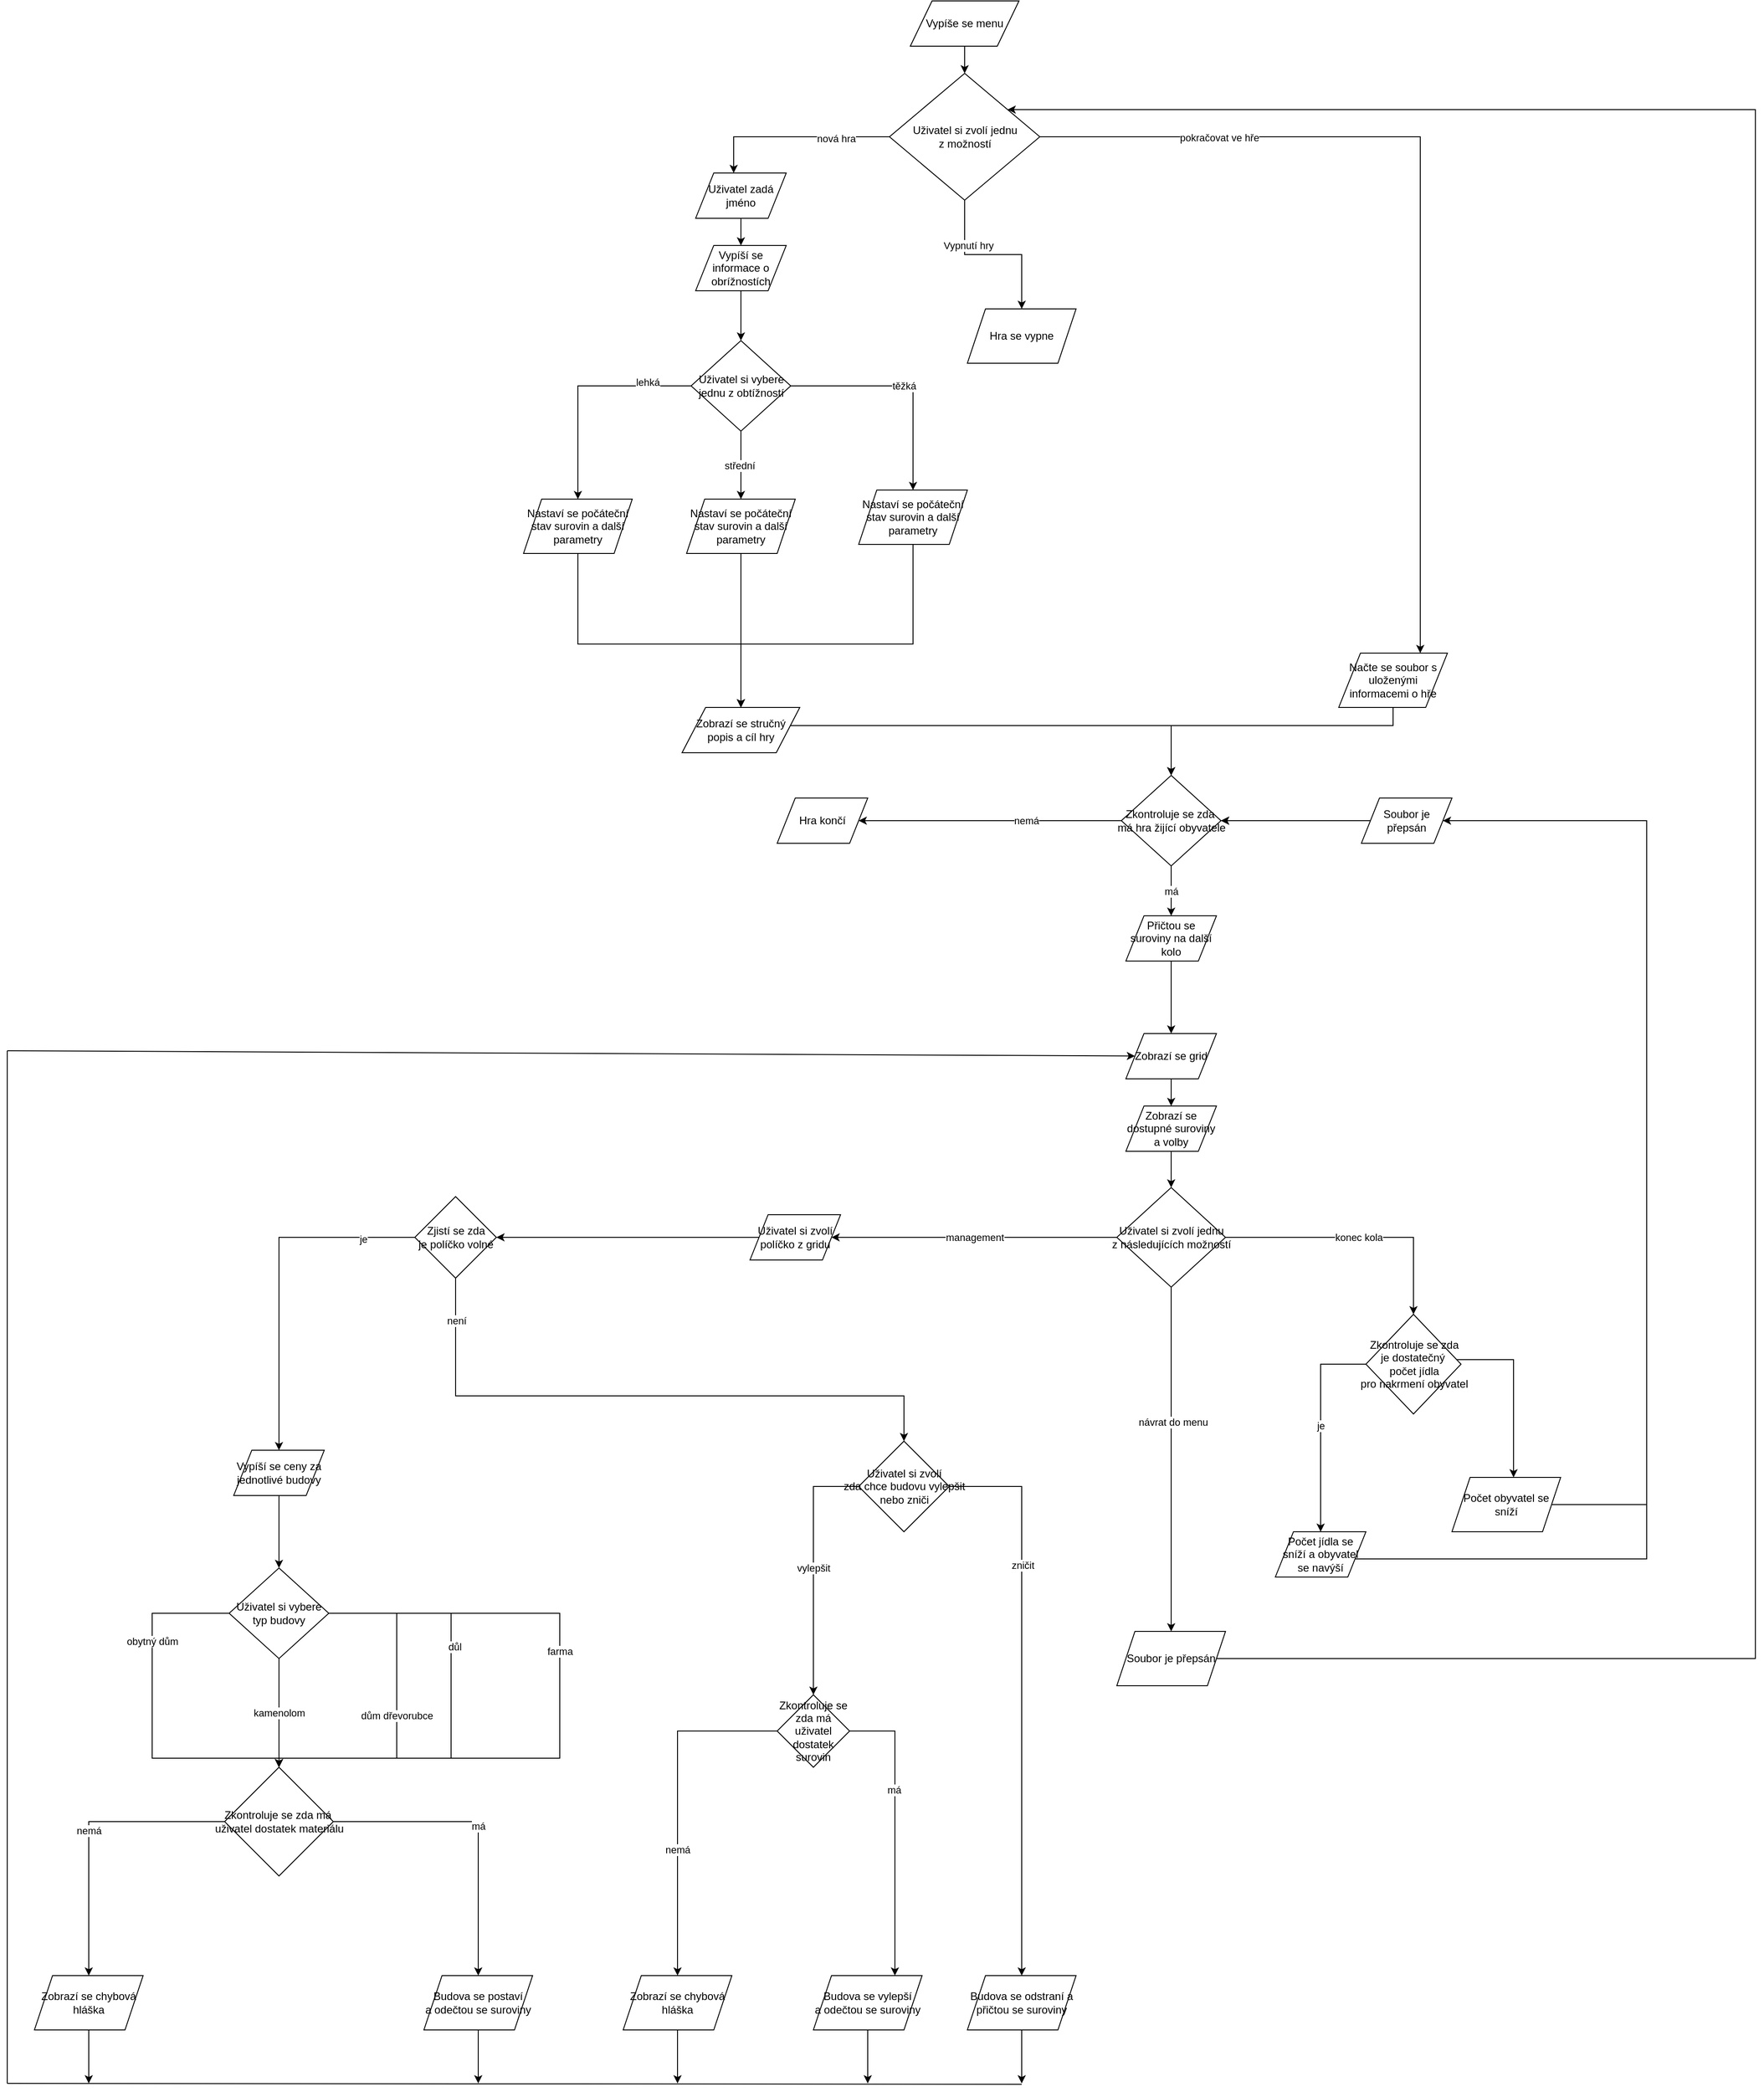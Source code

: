 <mxfile version="17.4.0" type="onedrive"><diagram id="-V64VleflCzfER40LrbM" name="Page-1"><mxGraphModel grid="1" page="1" gridSize="10" guides="1" tooltips="1" connect="1" arrows="1" fold="1" pageScale="1" pageWidth="3300" pageHeight="4681" math="0" shadow="0"><root><mxCell id="0"/><mxCell id="1" parent="0"/><mxCell id="4U4N1e3NeVSAk57nf9X2-1" style="edgeStyle=orthogonalEdgeStyle;rounded=0;orthogonalLoop=1;jettySize=auto;html=1;entryX=0.5;entryY=0;entryDx=0;entryDy=0;" edge="1" parent="1" source="4U4N1e3NeVSAk57nf9X2-2" target="4U4N1e3NeVSAk57nf9X2-9"><mxGeometry relative="1" as="geometry"/></mxCell><mxCell id="4U4N1e3NeVSAk57nf9X2-2" value="Vypíše se menu" style="shape=parallelogram;perimeter=parallelogramPerimeter;whiteSpace=wrap;html=1;dashed=0;" vertex="1" parent="1"><mxGeometry x="1057" y="41" width="120" height="50" as="geometry"/></mxCell><mxCell id="4U4N1e3NeVSAk57nf9X2-3" style="edgeStyle=orthogonalEdgeStyle;rounded=0;orthogonalLoop=1;jettySize=auto;html=1;entryX=0.75;entryY=0;entryDx=0;entryDy=0;" edge="1" parent="1" source="4U4N1e3NeVSAk57nf9X2-9" target="4U4N1e3NeVSAk57nf9X2-11"><mxGeometry relative="1" as="geometry"/></mxCell><mxCell id="4U4N1e3NeVSAk57nf9X2-4" value="pokračovat ve hře" style="edgeLabel;html=1;align=center;verticalAlign=middle;resizable=0;points=[];" connectable="0" vertex="1" parent="4U4N1e3NeVSAk57nf9X2-3"><mxGeometry x="-0.6" y="-1" relative="1" as="geometry"><mxPoint as="offset"/></mxGeometry></mxCell><mxCell id="4U4N1e3NeVSAk57nf9X2-5" style="edgeStyle=orthogonalEdgeStyle;rounded=0;orthogonalLoop=1;jettySize=auto;html=1;entryX=0.42;entryY=0;entryDx=0;entryDy=0;entryPerimeter=0;" edge="1" parent="1" source="4U4N1e3NeVSAk57nf9X2-9" target="4U4N1e3NeVSAk57nf9X2-13"><mxGeometry relative="1" as="geometry"/></mxCell><mxCell id="4U4N1e3NeVSAk57nf9X2-6" value="nová hra" style="edgeLabel;html=1;align=center;verticalAlign=middle;resizable=0;points=[];" connectable="0" vertex="1" parent="4U4N1e3NeVSAk57nf9X2-5"><mxGeometry x="-0.443" y="2" relative="1" as="geometry"><mxPoint as="offset"/></mxGeometry></mxCell><mxCell id="4U4N1e3NeVSAk57nf9X2-7" value="" style="edgeStyle=orthogonalEdgeStyle;rounded=0;orthogonalLoop=1;jettySize=auto;html=1;startArrow=none;startFill=0;endArrow=classic;endFill=1;" edge="1" parent="1" source="4U4N1e3NeVSAk57nf9X2-9" target="4U4N1e3NeVSAk57nf9X2-96"><mxGeometry relative="1" as="geometry"/></mxCell><mxCell id="4U4N1e3NeVSAk57nf9X2-8" value="Vypnutí hry" style="edgeLabel;html=1;align=center;verticalAlign=middle;resizable=0;points=[];" connectable="0" vertex="1" parent="4U4N1e3NeVSAk57nf9X2-7"><mxGeometry x="-0.454" y="4" relative="1" as="geometry"><mxPoint as="offset"/></mxGeometry></mxCell><mxCell id="4U4N1e3NeVSAk57nf9X2-9" value="Uživatel si zvolí jednu&lt;br&gt;z možností" style="shape=rhombus;html=1;dashed=0;whitespace=wrap;perimeter=rhombusPerimeter;" vertex="1" parent="1"><mxGeometry x="1034" y="121" width="166" height="140" as="geometry"/></mxCell><mxCell id="4U4N1e3NeVSAk57nf9X2-10" style="edgeStyle=orthogonalEdgeStyle;rounded=0;orthogonalLoop=1;jettySize=auto;html=1;entryX=0.5;entryY=0;entryDx=0;entryDy=0;" edge="1" parent="1" source="4U4N1e3NeVSAk57nf9X2-11" target="4U4N1e3NeVSAk57nf9X2-42"><mxGeometry relative="1" as="geometry"><Array as="points"><mxPoint x="1590" y="841"/><mxPoint x="1345" y="841"/></Array></mxGeometry></mxCell><mxCell id="4U4N1e3NeVSAk57nf9X2-11" value="Načte se soubor s uloženými informacemi o hře" style="shape=parallelogram;perimeter=parallelogramPerimeter;whiteSpace=wrap;html=1;dashed=0;" vertex="1" parent="1"><mxGeometry x="1530" y="761" width="120" height="60" as="geometry"/></mxCell><mxCell id="4U4N1e3NeVSAk57nf9X2-12" value="" style="edgeStyle=orthogonalEdgeStyle;rounded=0;orthogonalLoop=1;jettySize=auto;html=1;" edge="1" parent="1" source="4U4N1e3NeVSAk57nf9X2-13" target="4U4N1e3NeVSAk57nf9X2-29"><mxGeometry relative="1" as="geometry"/></mxCell><mxCell id="4U4N1e3NeVSAk57nf9X2-13" value="Uživatel zadá jméno" style="shape=parallelogram;perimeter=parallelogramPerimeter;whiteSpace=wrap;html=1;dashed=0;" vertex="1" parent="1"><mxGeometry x="820" y="231" width="100" height="50" as="geometry"/></mxCell><mxCell id="4U4N1e3NeVSAk57nf9X2-14" style="edgeStyle=orthogonalEdgeStyle;rounded=0;orthogonalLoop=1;jettySize=auto;html=1;" edge="1" parent="1" source="4U4N1e3NeVSAk57nf9X2-15" target="4U4N1e3NeVSAk57nf9X2-22"><mxGeometry relative="1" as="geometry"/></mxCell><mxCell id="4U4N1e3NeVSAk57nf9X2-15" value="Zobrazí se dostupné suroviny a volby" style="shape=parallelogram;perimeter=parallelogramPerimeter;whiteSpace=wrap;html=1;dashed=0;" vertex="1" parent="1"><mxGeometry x="1295" y="1261" width="100" height="50" as="geometry"/></mxCell><mxCell id="4U4N1e3NeVSAk57nf9X2-16" style="edgeStyle=orthogonalEdgeStyle;rounded=0;orthogonalLoop=1;jettySize=auto;html=1;" edge="1" parent="1" source="4U4N1e3NeVSAk57nf9X2-17" target="4U4N1e3NeVSAk57nf9X2-42"><mxGeometry relative="1" as="geometry"><Array as="points"><mxPoint x="1345" y="841"/></Array></mxGeometry></mxCell><mxCell id="4U4N1e3NeVSAk57nf9X2-17" value="Zobrazí se stručný popis a cíl hry" style="shape=parallelogram;perimeter=parallelogramPerimeter;whiteSpace=wrap;html=1;dashed=0;" vertex="1" parent="1"><mxGeometry x="805" y="821" width="130" height="50" as="geometry"/></mxCell><mxCell id="4U4N1e3NeVSAk57nf9X2-18" value="konec kola" style="edgeStyle=orthogonalEdgeStyle;rounded=0;orthogonalLoop=1;jettySize=auto;html=1;entryX=0.5;entryY=0;entryDx=0;entryDy=0;" edge="1" parent="1" source="4U4N1e3NeVSAk57nf9X2-22" target="4U4N1e3NeVSAk57nf9X2-38"><mxGeometry relative="1" as="geometry"/></mxCell><mxCell id="4U4N1e3NeVSAk57nf9X2-19" value="management" style="edgeStyle=orthogonalEdgeStyle;rounded=0;orthogonalLoop=1;jettySize=auto;html=1;" edge="1" parent="1" source="4U4N1e3NeVSAk57nf9X2-22" target="4U4N1e3NeVSAk57nf9X2-71"><mxGeometry relative="1" as="geometry"/></mxCell><mxCell id="4U4N1e3NeVSAk57nf9X2-20" value="" style="edgeStyle=orthogonalEdgeStyle;rounded=0;orthogonalLoop=1;jettySize=auto;html=1;startArrow=none;startFill=0;endArrow=classic;endFill=1;" edge="1" parent="1" source="4U4N1e3NeVSAk57nf9X2-22" target="4U4N1e3NeVSAk57nf9X2-95"><mxGeometry relative="1" as="geometry"/></mxCell><mxCell id="4U4N1e3NeVSAk57nf9X2-21" value="návrat do menu" style="edgeLabel;html=1;align=center;verticalAlign=middle;resizable=0;points=[];" connectable="0" vertex="1" parent="4U4N1e3NeVSAk57nf9X2-20"><mxGeometry x="-0.219" y="2" relative="1" as="geometry"><mxPoint as="offset"/></mxGeometry></mxCell><mxCell id="4U4N1e3NeVSAk57nf9X2-22" value="Uživatel si zvolí jednu &lt;br&gt;z následujících možností" style="shape=rhombus;html=1;dashed=0;whitespace=wrap;perimeter=rhombusPerimeter;" vertex="1" parent="1"><mxGeometry x="1285" y="1351" width="120" height="110" as="geometry"/></mxCell><mxCell id="4U4N1e3NeVSAk57nf9X2-23" value="střední&amp;nbsp;" style="edgeStyle=orthogonalEdgeStyle;rounded=0;orthogonalLoop=1;jettySize=auto;html=1;" edge="1" parent="1" source="4U4N1e3NeVSAk57nf9X2-27" target="4U4N1e3NeVSAk57nf9X2-31"><mxGeometry relative="1" as="geometry"/></mxCell><mxCell id="4U4N1e3NeVSAk57nf9X2-24" value="těžká" style="edgeStyle=orthogonalEdgeStyle;rounded=0;orthogonalLoop=1;jettySize=auto;html=1;" edge="1" parent="1" source="4U4N1e3NeVSAk57nf9X2-27" target="4U4N1e3NeVSAk57nf9X2-33"><mxGeometry relative="1" as="geometry"/></mxCell><mxCell id="4U4N1e3NeVSAk57nf9X2-25" value="" style="edgeStyle=orthogonalEdgeStyle;rounded=0;orthogonalLoop=1;jettySize=auto;html=1;" edge="1" parent="1" source="4U4N1e3NeVSAk57nf9X2-27" target="4U4N1e3NeVSAk57nf9X2-35"><mxGeometry relative="1" as="geometry"/></mxCell><mxCell id="4U4N1e3NeVSAk57nf9X2-26" value="lehká" style="edgeLabel;html=1;align=center;verticalAlign=middle;resizable=0;points=[];" connectable="0" vertex="1" parent="4U4N1e3NeVSAk57nf9X2-25"><mxGeometry x="-0.616" y="-4" relative="1" as="geometry"><mxPoint as="offset"/></mxGeometry></mxCell><mxCell id="4U4N1e3NeVSAk57nf9X2-27" value="Uživatel si vybere&lt;br&gt;jednu z obtížností" style="shape=rhombus;html=1;dashed=0;whitespace=wrap;perimeter=rhombusPerimeter;" vertex="1" parent="1"><mxGeometry x="815" y="416" width="110" height="100" as="geometry"/></mxCell><mxCell id="4U4N1e3NeVSAk57nf9X2-28" style="edgeStyle=orthogonalEdgeStyle;rounded=0;orthogonalLoop=1;jettySize=auto;html=1;entryX=0.5;entryY=0;entryDx=0;entryDy=0;" edge="1" parent="1" source="4U4N1e3NeVSAk57nf9X2-29" target="4U4N1e3NeVSAk57nf9X2-27"><mxGeometry relative="1" as="geometry"/></mxCell><mxCell id="4U4N1e3NeVSAk57nf9X2-29" value="Vypíší se informace o obrížnostích" style="shape=parallelogram;perimeter=parallelogramPerimeter;whiteSpace=wrap;html=1;dashed=0;" vertex="1" parent="1"><mxGeometry x="820" y="311" width="100" height="50" as="geometry"/></mxCell><mxCell id="4U4N1e3NeVSAk57nf9X2-30" style="edgeStyle=orthogonalEdgeStyle;rounded=0;orthogonalLoop=1;jettySize=auto;html=1;" edge="1" parent="1" source="4U4N1e3NeVSAk57nf9X2-31" target="4U4N1e3NeVSAk57nf9X2-17"><mxGeometry relative="1" as="geometry"/></mxCell><mxCell id="4U4N1e3NeVSAk57nf9X2-31" value="&lt;span&gt;Nastaví se počáteční stav surovin a další parametry&lt;/span&gt;" style="shape=parallelogram;perimeter=parallelogramPerimeter;whiteSpace=wrap;html=1;fixedSize=1;dashed=0;" vertex="1" parent="1"><mxGeometry x="810" y="591" width="120" height="60" as="geometry"/></mxCell><mxCell id="4U4N1e3NeVSAk57nf9X2-32" style="edgeStyle=orthogonalEdgeStyle;rounded=0;orthogonalLoop=1;jettySize=auto;html=1;entryX=0.5;entryY=0;entryDx=0;entryDy=0;" edge="1" parent="1" source="4U4N1e3NeVSAk57nf9X2-33" target="4U4N1e3NeVSAk57nf9X2-17"><mxGeometry relative="1" as="geometry"><Array as="points"><mxPoint x="1060" y="751"/><mxPoint x="870" y="751"/></Array></mxGeometry></mxCell><mxCell id="4U4N1e3NeVSAk57nf9X2-33" value="&lt;span&gt;Nastaví se počáteční stav surovin a další parametry&lt;/span&gt;" style="shape=parallelogram;perimeter=parallelogramPerimeter;whiteSpace=wrap;html=1;fixedSize=1;dashed=0;" vertex="1" parent="1"><mxGeometry x="1000" y="581" width="120" height="60" as="geometry"/></mxCell><mxCell id="4U4N1e3NeVSAk57nf9X2-34" style="edgeStyle=orthogonalEdgeStyle;rounded=0;orthogonalLoop=1;jettySize=auto;html=1;" edge="1" parent="1" source="4U4N1e3NeVSAk57nf9X2-35" target="4U4N1e3NeVSAk57nf9X2-17"><mxGeometry relative="1" as="geometry"><Array as="points"><mxPoint x="690" y="751"/><mxPoint x="870" y="751"/></Array></mxGeometry></mxCell><mxCell id="4U4N1e3NeVSAk57nf9X2-35" value="Nastaví se počáteční stav surovin a další parametry" style="shape=parallelogram;perimeter=parallelogramPerimeter;whiteSpace=wrap;html=1;fixedSize=1;dashed=0;" vertex="1" parent="1"><mxGeometry x="630" y="591" width="120" height="60" as="geometry"/></mxCell><mxCell id="4U4N1e3NeVSAk57nf9X2-36" value="je" style="edgeStyle=orthogonalEdgeStyle;rounded=0;orthogonalLoop=1;jettySize=auto;html=1;" edge="1" parent="1" source="4U4N1e3NeVSAk57nf9X2-38" target="4U4N1e3NeVSAk57nf9X2-47"><mxGeometry relative="1" as="geometry"><Array as="points"><mxPoint x="1510" y="1546"/></Array></mxGeometry></mxCell><mxCell id="4U4N1e3NeVSAk57nf9X2-37" value="" style="edgeStyle=orthogonalEdgeStyle;rounded=0;orthogonalLoop=1;jettySize=auto;html=1;" edge="1" parent="1" source="4U4N1e3NeVSAk57nf9X2-38" target="4U4N1e3NeVSAk57nf9X2-49"><mxGeometry relative="1" as="geometry"><Array as="points"><mxPoint x="1723" y="1541"/></Array></mxGeometry></mxCell><mxCell id="4U4N1e3NeVSAk57nf9X2-38" value="Zkontroluje se zda &lt;br&gt;je dostatečný&amp;nbsp;&lt;br&gt;počet jídla&lt;br&gt;pro nakrmení obyvatel" style="shape=rhombus;html=1;dashed=0;whitespace=wrap;perimeter=rhombusPerimeter;" vertex="1" parent="1"><mxGeometry x="1560" y="1491" width="105" height="110" as="geometry"/></mxCell><mxCell id="4U4N1e3NeVSAk57nf9X2-39" style="edgeStyle=orthogonalEdgeStyle;rounded=0;orthogonalLoop=1;jettySize=auto;html=1;entryX=1;entryY=0.5;entryDx=0;entryDy=0;" edge="1" parent="1" source="4U4N1e3NeVSAk57nf9X2-42" target="4U4N1e3NeVSAk57nf9X2-43"><mxGeometry relative="1" as="geometry"/></mxCell><mxCell id="4U4N1e3NeVSAk57nf9X2-40" value="nemá" style="edgeLabel;html=1;align=center;verticalAlign=middle;resizable=0;points=[];" connectable="0" vertex="1" parent="4U4N1e3NeVSAk57nf9X2-39"><mxGeometry x="-0.275" relative="1" as="geometry"><mxPoint as="offset"/></mxGeometry></mxCell><mxCell id="4U4N1e3NeVSAk57nf9X2-41" value="má" style="edgeStyle=orthogonalEdgeStyle;rounded=0;orthogonalLoop=1;jettySize=auto;html=1;" edge="1" parent="1" source="4U4N1e3NeVSAk57nf9X2-42" target="4U4N1e3NeVSAk57nf9X2-51"><mxGeometry relative="1" as="geometry"/></mxCell><mxCell id="4U4N1e3NeVSAk57nf9X2-42" value="Zkontroluje se zda&amp;nbsp;&lt;br&gt;má hra žijící obyvatele" style="shape=rhombus;html=1;dashed=0;whitespace=wrap;perimeter=rhombusPerimeter;" vertex="1" parent="1"><mxGeometry x="1290" y="896" width="110" height="100" as="geometry"/></mxCell><mxCell id="4U4N1e3NeVSAk57nf9X2-43" value="Hra končí" style="shape=parallelogram;perimeter=parallelogramPerimeter;whiteSpace=wrap;html=1;dashed=0;" vertex="1" parent="1"><mxGeometry x="910" y="921" width="100" height="50" as="geometry"/></mxCell><mxCell id="4U4N1e3NeVSAk57nf9X2-44" style="edgeStyle=orthogonalEdgeStyle;rounded=0;orthogonalLoop=1;jettySize=auto;html=1;" edge="1" parent="1" source="4U4N1e3NeVSAk57nf9X2-45" target="4U4N1e3NeVSAk57nf9X2-15"><mxGeometry relative="1" as="geometry"/></mxCell><mxCell id="4U4N1e3NeVSAk57nf9X2-45" value="Zobrazí se grid" style="shape=parallelogram;perimeter=parallelogramPerimeter;whiteSpace=wrap;html=1;dashed=0;" vertex="1" parent="1"><mxGeometry x="1295" y="1181" width="100" height="50" as="geometry"/></mxCell><mxCell id="4U4N1e3NeVSAk57nf9X2-46" style="edgeStyle=orthogonalEdgeStyle;rounded=0;orthogonalLoop=1;jettySize=auto;html=1;startArrow=none;startFill=0;endArrow=classic;endFill=1;" edge="1" parent="1" source="4U4N1e3NeVSAk57nf9X2-47" target="4U4N1e3NeVSAk57nf9X2-42"><mxGeometry relative="1" as="geometry"><Array as="points"><mxPoint x="1870" y="1761"/><mxPoint x="1870" y="946"/></Array></mxGeometry></mxCell><mxCell id="4U4N1e3NeVSAk57nf9X2-47" value="Počet jídla se sníží a obyvatel se navýší" style="shape=parallelogram;perimeter=parallelogramPerimeter;whiteSpace=wrap;html=1;dashed=0;" vertex="1" parent="1"><mxGeometry x="1460" y="1731" width="100" height="50" as="geometry"/></mxCell><mxCell id="4U4N1e3NeVSAk57nf9X2-48" style="edgeStyle=orthogonalEdgeStyle;rounded=0;orthogonalLoop=1;jettySize=auto;html=1;endArrow=classic;endFill=1;startArrow=none;startFill=0;" edge="1" parent="1" source="4U4N1e3NeVSAk57nf9X2-49" target="4U4N1e3NeVSAk57nf9X2-93"><mxGeometry relative="1" as="geometry"><Array as="points"><mxPoint x="1870" y="1701"/><mxPoint x="1870" y="946"/></Array></mxGeometry></mxCell><mxCell id="4U4N1e3NeVSAk57nf9X2-49" value="Počet obyvatel se sníží" style="shape=parallelogram;perimeter=parallelogramPerimeter;whiteSpace=wrap;html=1;fixedSize=1;dashed=0;" vertex="1" parent="1"><mxGeometry x="1655" y="1671" width="120" height="60" as="geometry"/></mxCell><mxCell id="4U4N1e3NeVSAk57nf9X2-50" style="edgeStyle=orthogonalEdgeStyle;rounded=0;orthogonalLoop=1;jettySize=auto;html=1;" edge="1" parent="1" source="4U4N1e3NeVSAk57nf9X2-51" target="4U4N1e3NeVSAk57nf9X2-45"><mxGeometry relative="1" as="geometry"/></mxCell><mxCell id="4U4N1e3NeVSAk57nf9X2-51" value="Přičtou se suroviny na další kolo" style="shape=parallelogram;perimeter=parallelogramPerimeter;whiteSpace=wrap;html=1;dashed=0;" vertex="1" parent="1"><mxGeometry x="1295" y="1051" width="100" height="50" as="geometry"/></mxCell><mxCell id="4U4N1e3NeVSAk57nf9X2-52" style="edgeStyle=orthogonalEdgeStyle;rounded=0;orthogonalLoop=1;jettySize=auto;html=1;" edge="1" parent="1" source="4U4N1e3NeVSAk57nf9X2-60" target="4U4N1e3NeVSAk57nf9X2-63"><mxGeometry relative="1" as="geometry"><Array as="points"><mxPoint x="220" y="1821"/><mxPoint x="220" y="1981"/><mxPoint x="360" y="1981"/></Array></mxGeometry></mxCell><mxCell id="4U4N1e3NeVSAk57nf9X2-53" value="obytný dům" style="edgeLabel;html=1;align=center;verticalAlign=middle;resizable=0;points=[];" connectable="0" vertex="1" parent="4U4N1e3NeVSAk57nf9X2-52"><mxGeometry x="-0.416" relative="1" as="geometry"><mxPoint as="offset"/></mxGeometry></mxCell><mxCell id="4U4N1e3NeVSAk57nf9X2-54" value="kamenolom" style="edgeStyle=orthogonalEdgeStyle;rounded=0;orthogonalLoop=1;jettySize=auto;html=1;" edge="1" parent="1" source="4U4N1e3NeVSAk57nf9X2-60" target="4U4N1e3NeVSAk57nf9X2-63"><mxGeometry relative="1" as="geometry"/></mxCell><mxCell id="4U4N1e3NeVSAk57nf9X2-55" style="edgeStyle=orthogonalEdgeStyle;rounded=0;orthogonalLoop=1;jettySize=auto;html=1;" edge="1" parent="1" source="4U4N1e3NeVSAk57nf9X2-60" target="4U4N1e3NeVSAk57nf9X2-63"><mxGeometry relative="1" as="geometry"><Array as="points"><mxPoint x="670" y="1821"/><mxPoint x="670" y="1981"/><mxPoint x="360" y="1981"/></Array></mxGeometry></mxCell><mxCell id="4U4N1e3NeVSAk57nf9X2-56" value="farma" style="edgeLabel;html=1;align=center;verticalAlign=middle;resizable=0;points=[];" connectable="0" vertex="1" parent="4U4N1e3NeVSAk57nf9X2-55"><mxGeometry x="-0.192" relative="1" as="geometry"><mxPoint as="offset"/></mxGeometry></mxCell><mxCell id="4U4N1e3NeVSAk57nf9X2-57" value="dům dřevorubce" style="edgeStyle=orthogonalEdgeStyle;rounded=0;orthogonalLoop=1;jettySize=auto;html=1;" edge="1" parent="1" source="4U4N1e3NeVSAk57nf9X2-60" target="4U4N1e3NeVSAk57nf9X2-63"><mxGeometry relative="1" as="geometry"><Array as="points"><mxPoint x="490" y="1821"/><mxPoint x="490" y="1981"/><mxPoint x="360" y="1981"/></Array></mxGeometry></mxCell><mxCell id="4U4N1e3NeVSAk57nf9X2-58" style="edgeStyle=orthogonalEdgeStyle;rounded=0;orthogonalLoop=1;jettySize=auto;html=1;" edge="1" parent="1" source="4U4N1e3NeVSAk57nf9X2-60" target="4U4N1e3NeVSAk57nf9X2-63"><mxGeometry relative="1" as="geometry"><Array as="points"><mxPoint x="550" y="1821"/><mxPoint x="550" y="1981"/><mxPoint x="360" y="1981"/></Array></mxGeometry></mxCell><mxCell id="4U4N1e3NeVSAk57nf9X2-59" value="důl" style="edgeLabel;html=1;align=center;verticalAlign=middle;resizable=0;points=[];" connectable="0" vertex="1" parent="4U4N1e3NeVSAk57nf9X2-58"><mxGeometry x="-0.308" y="4" relative="1" as="geometry"><mxPoint as="offset"/></mxGeometry></mxCell><mxCell id="4U4N1e3NeVSAk57nf9X2-60" value="Uživatel si vybere typ budovy" style="rhombus;whiteSpace=wrap;html=1;dashed=0;" vertex="1" parent="1"><mxGeometry x="305" y="1771" width="110" height="100" as="geometry"/></mxCell><mxCell id="4U4N1e3NeVSAk57nf9X2-61" value="má" style="edgeStyle=orthogonalEdgeStyle;rounded=0;orthogonalLoop=1;jettySize=auto;html=1;" edge="1" parent="1" source="4U4N1e3NeVSAk57nf9X2-63" target="4U4N1e3NeVSAk57nf9X2-67"><mxGeometry relative="1" as="geometry"/></mxCell><mxCell id="4U4N1e3NeVSAk57nf9X2-62" value="nemá" style="edgeStyle=orthogonalEdgeStyle;rounded=0;orthogonalLoop=1;jettySize=auto;html=1;" edge="1" parent="1" source="4U4N1e3NeVSAk57nf9X2-63" target="4U4N1e3NeVSAk57nf9X2-69"><mxGeometry relative="1" as="geometry"/></mxCell><mxCell id="4U4N1e3NeVSAk57nf9X2-63" value="Zkontroluje se zda má&amp;nbsp;&lt;br&gt;uživatel dostatek materiálu" style="shape=rhombus;html=1;dashed=0;whitespace=wrap;perimeter=rhombusPerimeter;direction=south;" vertex="1" parent="1"><mxGeometry x="300" y="1991" width="120" height="120" as="geometry"/></mxCell><mxCell id="4U4N1e3NeVSAk57nf9X2-64" style="edgeStyle=orthogonalEdgeStyle;rounded=0;orthogonalLoop=1;jettySize=auto;html=1;" edge="1" parent="1" source="4U4N1e3NeVSAk57nf9X2-65" target="4U4N1e3NeVSAk57nf9X2-60"><mxGeometry relative="1" as="geometry"/></mxCell><mxCell id="4U4N1e3NeVSAk57nf9X2-65" value="Vypíší se ceny za jednotlivé budovy" style="shape=parallelogram;perimeter=parallelogramPerimeter;whiteSpace=wrap;html=1;dashed=0;" vertex="1" parent="1"><mxGeometry x="310" y="1641" width="100" height="50" as="geometry"/></mxCell><mxCell id="4U4N1e3NeVSAk57nf9X2-66" style="edgeStyle=orthogonalEdgeStyle;rounded=0;orthogonalLoop=1;jettySize=auto;html=1;startArrow=none;startFill=0;endArrow=classic;endFill=1;" edge="1" parent="1" source="4U4N1e3NeVSAk57nf9X2-67"><mxGeometry relative="1" as="geometry"><mxPoint x="580" y="2340" as="targetPoint"/></mxGeometry></mxCell><mxCell id="4U4N1e3NeVSAk57nf9X2-67" value="Budova se postaví&lt;br&gt;a odečtou se suroviny" style="shape=parallelogram;perimeter=parallelogramPerimeter;whiteSpace=wrap;html=1;fixedSize=1;dashed=0;" vertex="1" parent="1"><mxGeometry x="520" y="2221" width="120" height="60" as="geometry"/></mxCell><mxCell id="4U4N1e3NeVSAk57nf9X2-68" style="edgeStyle=orthogonalEdgeStyle;rounded=0;orthogonalLoop=1;jettySize=auto;html=1;startArrow=none;startFill=0;endArrow=classic;endFill=1;" edge="1" parent="1" source="4U4N1e3NeVSAk57nf9X2-69"><mxGeometry relative="1" as="geometry"><mxPoint x="150" y="2340" as="targetPoint"/></mxGeometry></mxCell><mxCell id="4U4N1e3NeVSAk57nf9X2-69" value="Zobrazí se chybová hláška" style="shape=parallelogram;perimeter=parallelogramPerimeter;whiteSpace=wrap;html=1;fixedSize=1;dashed=0;" vertex="1" parent="1"><mxGeometry x="90" y="2221" width="120" height="60" as="geometry"/></mxCell><mxCell id="4U4N1e3NeVSAk57nf9X2-70" style="edgeStyle=orthogonalEdgeStyle;rounded=0;orthogonalLoop=1;jettySize=auto;html=1;" edge="1" parent="1" source="4U4N1e3NeVSAk57nf9X2-71" target="4U4N1e3NeVSAk57nf9X2-76"><mxGeometry relative="1" as="geometry"/></mxCell><mxCell id="4U4N1e3NeVSAk57nf9X2-71" value="Uživatel si zvolí políčko z gridu" style="shape=parallelogram;perimeter=parallelogramPerimeter;whiteSpace=wrap;html=1;dashed=0;" vertex="1" parent="1"><mxGeometry x="880" y="1381" width="100" height="50" as="geometry"/></mxCell><mxCell id="4U4N1e3NeVSAk57nf9X2-72" style="edgeStyle=orthogonalEdgeStyle;rounded=0;orthogonalLoop=1;jettySize=auto;html=1;entryX=0.5;entryY=0;entryDx=0;entryDy=0;" edge="1" parent="1" source="4U4N1e3NeVSAk57nf9X2-76" target="4U4N1e3NeVSAk57nf9X2-65"><mxGeometry relative="1" as="geometry"/></mxCell><mxCell id="4U4N1e3NeVSAk57nf9X2-73" value="je" style="edgeLabel;html=1;align=center;verticalAlign=middle;resizable=0;points=[];" connectable="0" vertex="1" parent="4U4N1e3NeVSAk57nf9X2-72"><mxGeometry x="-0.702" y="2" relative="1" as="geometry"><mxPoint as="offset"/></mxGeometry></mxCell><mxCell id="4U4N1e3NeVSAk57nf9X2-74" style="edgeStyle=orthogonalEdgeStyle;rounded=0;orthogonalLoop=1;jettySize=auto;html=1;entryX=0.5;entryY=0;entryDx=0;entryDy=0;" edge="1" parent="1" source="4U4N1e3NeVSAk57nf9X2-76" target="4U4N1e3NeVSAk57nf9X2-80"><mxGeometry relative="1" as="geometry"><Array as="points"><mxPoint x="555" y="1581"/><mxPoint x="1050" y="1581"/></Array></mxGeometry></mxCell><mxCell id="4U4N1e3NeVSAk57nf9X2-75" value="není" style="edgeLabel;html=1;align=center;verticalAlign=middle;resizable=0;points=[];" connectable="0" vertex="1" parent="4U4N1e3NeVSAk57nf9X2-74"><mxGeometry x="-0.861" y="1" relative="1" as="geometry"><mxPoint as="offset"/></mxGeometry></mxCell><mxCell id="4U4N1e3NeVSAk57nf9X2-76" value="Zjistí se zda&lt;br&gt;je políčko volné" style="shape=rhombus;html=1;dashed=0;whitespace=wrap;perimeter=rhombusPerimeter;" vertex="1" parent="1"><mxGeometry x="510" y="1361" width="90" height="90" as="geometry"/></mxCell><mxCell id="4U4N1e3NeVSAk57nf9X2-77" value="" style="edgeStyle=orthogonalEdgeStyle;rounded=0;orthogonalLoop=1;jettySize=auto;html=1;" edge="1" parent="1" source="4U4N1e3NeVSAk57nf9X2-80" target="4U4N1e3NeVSAk57nf9X2-82"><mxGeometry relative="1" as="geometry"><Array as="points"><mxPoint x="1180" y="1681"/></Array></mxGeometry></mxCell><mxCell id="4U4N1e3NeVSAk57nf9X2-78" value="zničit" style="edgeLabel;html=1;align=center;verticalAlign=middle;resizable=0;points=[];" connectable="0" vertex="1" parent="4U4N1e3NeVSAk57nf9X2-77"><mxGeometry x="-0.462" relative="1" as="geometry"><mxPoint x="1" as="offset"/></mxGeometry></mxCell><mxCell id="4U4N1e3NeVSAk57nf9X2-79" value="vylepšit" style="edgeStyle=orthogonalEdgeStyle;rounded=0;orthogonalLoop=1;jettySize=auto;html=1;" edge="1" parent="1" source="4U4N1e3NeVSAk57nf9X2-80" target="4U4N1e3NeVSAk57nf9X2-87"><mxGeometry relative="1" as="geometry"><Array as="points"><mxPoint x="950" y="1681"/></Array></mxGeometry></mxCell><mxCell id="4U4N1e3NeVSAk57nf9X2-80" value="Uživatel si zvolí&lt;br&gt;zda chce budovu vylepšit&lt;br&gt;nebo zniči" style="shape=rhombus;html=1;dashed=0;whitespace=wrap;perimeter=rhombusPerimeter;" vertex="1" parent="1"><mxGeometry x="1000" y="1631" width="100" height="100" as="geometry"/></mxCell><mxCell id="4U4N1e3NeVSAk57nf9X2-81" style="edgeStyle=orthogonalEdgeStyle;rounded=0;orthogonalLoop=1;jettySize=auto;html=1;startArrow=none;startFill=0;endArrow=classic;endFill=1;" edge="1" parent="1" source="4U4N1e3NeVSAk57nf9X2-82"><mxGeometry relative="1" as="geometry"><mxPoint x="1180" y="2340" as="targetPoint"/></mxGeometry></mxCell><mxCell id="4U4N1e3NeVSAk57nf9X2-82" value="Budova se odstraní a přičtou se suroviny" style="shape=parallelogram;perimeter=parallelogramPerimeter;whiteSpace=wrap;html=1;fixedSize=1;dashed=0;" vertex="1" parent="1"><mxGeometry x="1120" y="2221" width="120" height="60" as="geometry"/></mxCell><mxCell id="4U4N1e3NeVSAk57nf9X2-83" value="" style="edgeStyle=orthogonalEdgeStyle;rounded=0;orthogonalLoop=1;jettySize=auto;html=1;" edge="1" parent="1" source="4U4N1e3NeVSAk57nf9X2-87" target="4U4N1e3NeVSAk57nf9X2-89"><mxGeometry relative="1" as="geometry"><Array as="points"><mxPoint x="1040" y="1951"/></Array></mxGeometry></mxCell><mxCell id="4U4N1e3NeVSAk57nf9X2-84" value="má" style="edgeLabel;html=1;align=center;verticalAlign=middle;resizable=0;points=[];" connectable="0" vertex="1" parent="4U4N1e3NeVSAk57nf9X2-83"><mxGeometry x="-0.28" y="-1" relative="1" as="geometry"><mxPoint as="offset"/></mxGeometry></mxCell><mxCell id="4U4N1e3NeVSAk57nf9X2-85" value="" style="edgeStyle=orthogonalEdgeStyle;rounded=0;orthogonalLoop=1;jettySize=auto;html=1;" edge="1" parent="1" source="4U4N1e3NeVSAk57nf9X2-87" target="4U4N1e3NeVSAk57nf9X2-91"><mxGeometry relative="1" as="geometry"/></mxCell><mxCell id="4U4N1e3NeVSAk57nf9X2-86" value="nemá" style="edgeLabel;html=1;align=center;verticalAlign=middle;resizable=0;points=[];" connectable="0" vertex="1" parent="4U4N1e3NeVSAk57nf9X2-85"><mxGeometry x="0.266" relative="1" as="geometry"><mxPoint as="offset"/></mxGeometry></mxCell><mxCell id="4U4N1e3NeVSAk57nf9X2-87" value="Zkontroluje se zda má uživatel dostatek surovin" style="rhombus;whiteSpace=wrap;html=1;dashed=0;" vertex="1" parent="1"><mxGeometry x="910" y="1911" width="80" height="80" as="geometry"/></mxCell><mxCell id="4U4N1e3NeVSAk57nf9X2-88" style="edgeStyle=orthogonalEdgeStyle;rounded=0;orthogonalLoop=1;jettySize=auto;html=1;startArrow=none;startFill=0;endArrow=classic;endFill=1;" edge="1" parent="1" source="4U4N1e3NeVSAk57nf9X2-89"><mxGeometry relative="1" as="geometry"><mxPoint x="1010" y="2340" as="targetPoint"/></mxGeometry></mxCell><mxCell id="4U4N1e3NeVSAk57nf9X2-89" value="Budova se vylepší&lt;br&gt;a odečtou se suroviny" style="shape=parallelogram;perimeter=parallelogramPerimeter;whiteSpace=wrap;html=1;fixedSize=1;dashed=0;" vertex="1" parent="1"><mxGeometry x="950" y="2221" width="120" height="60" as="geometry"/></mxCell><mxCell id="4U4N1e3NeVSAk57nf9X2-90" style="edgeStyle=orthogonalEdgeStyle;rounded=0;orthogonalLoop=1;jettySize=auto;html=1;startArrow=none;startFill=0;endArrow=classic;endFill=1;" edge="1" parent="1" source="4U4N1e3NeVSAk57nf9X2-91"><mxGeometry relative="1" as="geometry"><mxPoint x="800" y="2340" as="targetPoint"/></mxGeometry></mxCell><mxCell id="4U4N1e3NeVSAk57nf9X2-91" value="Zobrazí se chybová hláška" style="shape=parallelogram;perimeter=parallelogramPerimeter;whiteSpace=wrap;html=1;fixedSize=1;dashed=0;" vertex="1" parent="1"><mxGeometry x="740" y="2221" width="120" height="60" as="geometry"/></mxCell><mxCell id="4U4N1e3NeVSAk57nf9X2-92" style="edgeStyle=orthogonalEdgeStyle;rounded=0;orthogonalLoop=1;jettySize=auto;html=1;startArrow=none;startFill=0;endArrow=classic;endFill=1;" edge="1" parent="1" source="4U4N1e3NeVSAk57nf9X2-93" target="4U4N1e3NeVSAk57nf9X2-42"><mxGeometry relative="1" as="geometry"/></mxCell><mxCell id="4U4N1e3NeVSAk57nf9X2-93" value="Soubor je přepsán" style="shape=parallelogram;perimeter=parallelogramPerimeter;whiteSpace=wrap;html=1;dashed=0;" vertex="1" parent="1"><mxGeometry x="1555" y="921" width="100" height="50" as="geometry"/></mxCell><mxCell id="4U4N1e3NeVSAk57nf9X2-94" style="edgeStyle=orthogonalEdgeStyle;rounded=0;orthogonalLoop=1;jettySize=auto;html=1;startArrow=none;startFill=0;endArrow=classic;endFill=1;" edge="1" parent="1" source="4U4N1e3NeVSAk57nf9X2-95" target="4U4N1e3NeVSAk57nf9X2-9"><mxGeometry relative="1" as="geometry"><Array as="points"><mxPoint x="1990" y="1871"/><mxPoint x="1990" y="161"/></Array></mxGeometry></mxCell><mxCell id="4U4N1e3NeVSAk57nf9X2-95" value="Soubor je přepsán" style="shape=parallelogram;perimeter=parallelogramPerimeter;whiteSpace=wrap;html=1;fixedSize=1;dashed=0;" vertex="1" parent="1"><mxGeometry x="1285" y="1841" width="120" height="60" as="geometry"/></mxCell><mxCell id="4U4N1e3NeVSAk57nf9X2-96" value="Hra se vypne" style="shape=parallelogram;perimeter=parallelogramPerimeter;whiteSpace=wrap;html=1;fixedSize=1;dashed=0;" vertex="1" parent="1"><mxGeometry x="1120" y="381" width="120" height="60" as="geometry"/></mxCell><mxCell id="4U4N1e3NeVSAk57nf9X2-97" value="" style="endArrow=none;html=1;rounded=0;endFill=0;" edge="1" parent="1"><mxGeometry width="50" height="50" relative="1" as="geometry"><mxPoint x="1180" y="2341" as="sourcePoint"/><mxPoint x="60" y="2340" as="targetPoint"/></mxGeometry></mxCell><mxCell id="4U4N1e3NeVSAk57nf9X2-98" value="" style="endArrow=none;html=1;rounded=0;endFill=0;" edge="1" parent="1"><mxGeometry width="50" height="50" relative="1" as="geometry"><mxPoint x="60" y="2340" as="sourcePoint"/><mxPoint x="60" y="1200" as="targetPoint"/></mxGeometry></mxCell><mxCell id="4U4N1e3NeVSAk57nf9X2-99" value="" style="endArrow=classic;html=1;rounded=0;" edge="1" parent="1" target="4U4N1e3NeVSAk57nf9X2-45"><mxGeometry width="50" height="50" relative="1" as="geometry"><mxPoint x="60" y="1200" as="sourcePoint"/><mxPoint x="990" y="1370" as="targetPoint"/></mxGeometry></mxCell></root></mxGraphModel></diagram></mxfile>